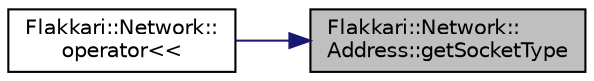 digraph "Flakkari::Network::Address::getSocketType"
{
 // LATEX_PDF_SIZE
  edge [fontname="Helvetica",fontsize="10",labelfontname="Helvetica",labelfontsize="10"];
  node [fontname="Helvetica",fontsize="10",shape=record];
  rankdir="RL";
  Node1 [label="Flakkari::Network::\lAddress::getSocketType",height=0.2,width=0.4,color="black", fillcolor="grey75", style="filled", fontcolor="black",tooltip="Get the Socket Type object."];
  Node1 -> Node2 [dir="back",color="midnightblue",fontsize="10",style="solid",fontname="Helvetica"];
  Node2 [label="Flakkari::Network::\loperator\<\<",height=0.2,width=0.4,color="black", fillcolor="white", style="filled",URL="$db/db0/namespaceFlakkari_1_1Network.html#a1c03b27ad69d2ca581d699fbc90ab970",tooltip="Overload of operator<< for Address."];
}
